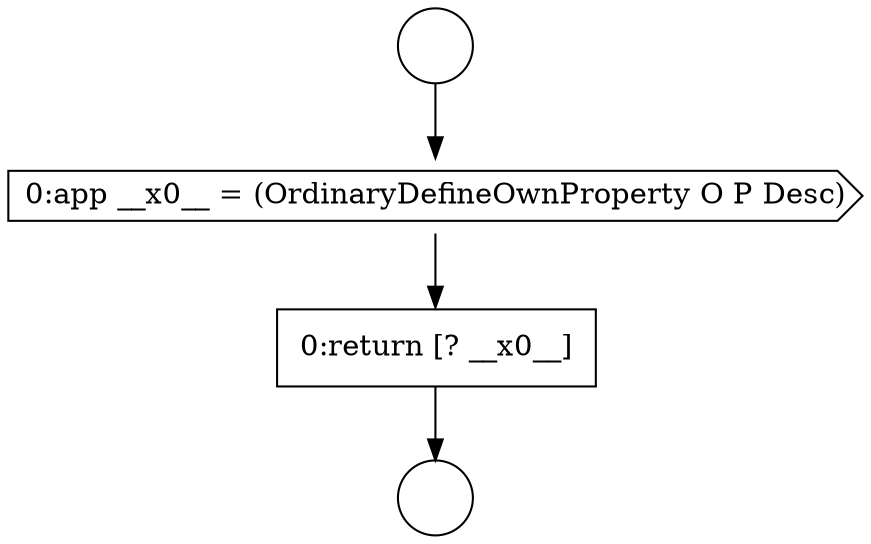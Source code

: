 digraph {
  node1538 [shape=circle label=" " color="black" fillcolor="white" style=filled]
  node1540 [shape=cds, label=<<font color="black">0:app __x0__ = (OrdinaryDefineOwnProperty O P Desc)</font>> color="black" fillcolor="white" style=filled]
  node1541 [shape=none, margin=0, label=<<font color="black">
    <table border="0" cellborder="1" cellspacing="0" cellpadding="10">
      <tr><td align="left">0:return [? __x0__]</td></tr>
    </table>
  </font>> color="black" fillcolor="white" style=filled]
  node1539 [shape=circle label=" " color="black" fillcolor="white" style=filled]
  node1538 -> node1540 [ color="black"]
  node1540 -> node1541 [ color="black"]
  node1541 -> node1539 [ color="black"]
}
